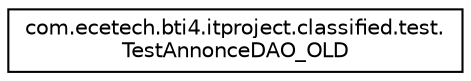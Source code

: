 digraph "Graphical Class Hierarchy"
{
  edge [fontname="Helvetica",fontsize="10",labelfontname="Helvetica",labelfontsize="10"];
  node [fontname="Helvetica",fontsize="10",shape=record];
  rankdir="LR";
  Node1 [label="com.ecetech.bti4.itproject.classified.test.\lTestAnnonceDAO_OLD",height=0.2,width=0.4,color="black", fillcolor="white", style="filled",URL="$classcom_1_1ecetech_1_1bti4_1_1itproject_1_1classified_1_1test_1_1_test_annonce_d_a_o___o_l_d.html"];
}

